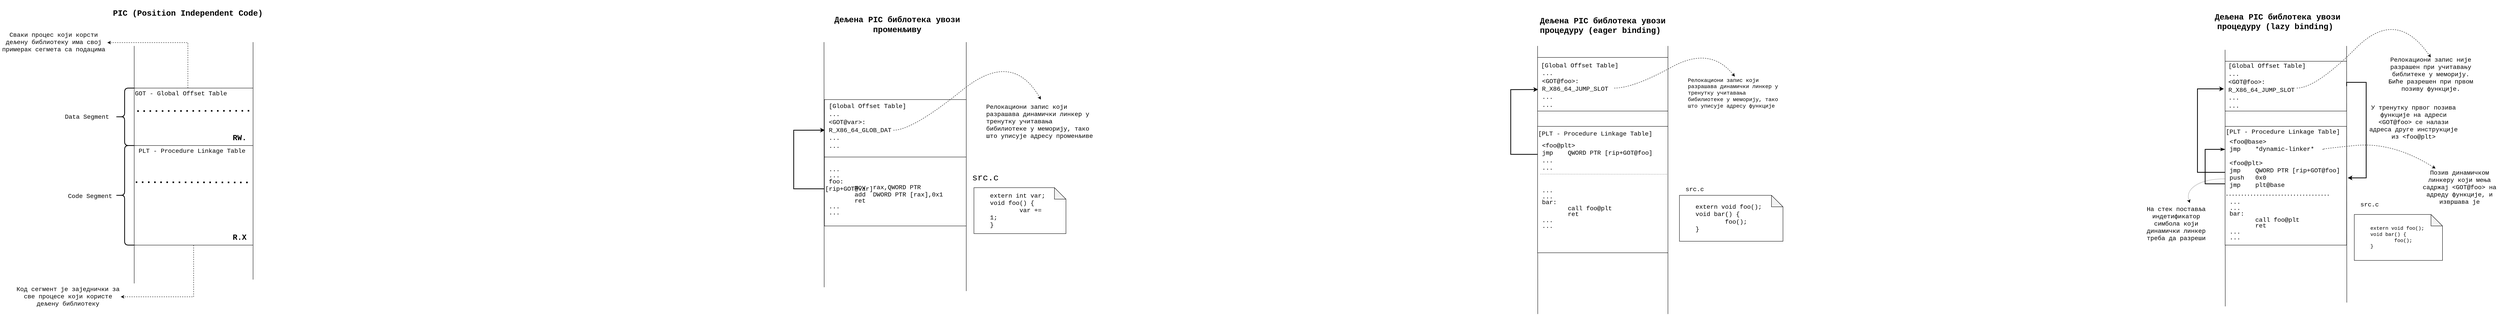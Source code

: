 <mxfile version="27.1.4">
  <diagram name="Page-1" id="swZ0b6AuEk4OKBvZsMdK">
    <mxGraphModel dx="4118" dy="1425" grid="1" gridSize="10" guides="0" tooltips="1" connect="1" arrows="1" fold="1" page="1" pageScale="1" pageWidth="1800" pageHeight="850" math="0" shadow="0">
      <root>
        <mxCell id="0" />
        <mxCell id="1" parent="0" />
        <mxCell id="dU7b-kmmMyZjFtaWNB0u-107" value="" style="endArrow=classic;html=1;rounded=0;exitX=0.16;exitY=0.383;exitDx=0;exitDy=0;exitPerimeter=0;entryX=0.004;entryY=0.579;entryDx=0;entryDy=0;entryPerimeter=0;strokeWidth=2;" edge="1" parent="1" source="dU7b-kmmMyZjFtaWNB0u-105" target="dU7b-kmmMyZjFtaWNB0u-106">
          <mxGeometry width="50" height="50" relative="1" as="geometry">
            <mxPoint x="2520" y="420" as="sourcePoint" />
            <mxPoint x="2520" y="263" as="targetPoint" />
            <Array as="points">
              <mxPoint x="2470" y="423" />
              <mxPoint x="2470" y="254" />
            </Array>
          </mxGeometry>
        </mxCell>
        <mxCell id="dU7b-kmmMyZjFtaWNB0u-1" value="" style="endArrow=none;html=1;rounded=0;" edge="1" parent="1">
          <mxGeometry width="50" height="50" relative="1" as="geometry">
            <mxPoint x="-1120" y="760" as="sourcePoint" />
            <mxPoint x="-1120" y="140" as="targetPoint" />
          </mxGeometry>
        </mxCell>
        <mxCell id="dU7b-kmmMyZjFtaWNB0u-27" style="edgeStyle=orthogonalEdgeStyle;rounded=0;orthogonalLoop=1;jettySize=auto;html=1;exitX=0.5;exitY=1;exitDx=0;exitDy=0;entryX=1;entryY=0.5;entryDx=0;entryDy=0;dashed=1;strokeWidth=1;" edge="1" parent="1" source="dU7b-kmmMyZjFtaWNB0u-4" target="dU7b-kmmMyZjFtaWNB0u-29">
          <mxGeometry relative="1" as="geometry">
            <mxPoint x="-980" y="750" as="targetPoint" />
          </mxGeometry>
        </mxCell>
        <mxCell id="dU7b-kmmMyZjFtaWNB0u-4" value="" style="rounded=0;whiteSpace=wrap;html=1;fillColor=light-dark(#FFFFFF,#3333FF);" vertex="1" parent="1">
          <mxGeometry x="-1120" y="400" width="310" height="260" as="geometry" />
        </mxCell>
        <mxCell id="dU7b-kmmMyZjFtaWNB0u-7" value="&lt;font face=&quot;Courier New&quot; style=&quot;font-size: 16px;&quot;&gt;Code Segment&lt;/font&gt;" style="text;html=1;align=center;verticalAlign=middle;whiteSpace=wrap;rounded=0;" vertex="1" parent="1">
          <mxGeometry x="-1300" y="510" width="130" height="45" as="geometry" />
        </mxCell>
        <mxCell id="dU7b-kmmMyZjFtaWNB0u-9" value="" style="rounded=0;whiteSpace=wrap;html=1;fillColor=light-dark(#FFFFFF,#006600);" vertex="1" parent="1">
          <mxGeometry x="-1120" y="250" width="310" height="150" as="geometry" />
        </mxCell>
        <mxCell id="dU7b-kmmMyZjFtaWNB0u-11" value="&lt;font face=&quot;Courier New&quot; style=&quot;font-size: 16px;&quot;&gt;Data Segment&lt;/font&gt;" style="text;html=1;align=center;verticalAlign=middle;whiteSpace=wrap;rounded=0;" vertex="1" parent="1">
          <mxGeometry x="-1328" y="306" width="170" height="40" as="geometry" />
        </mxCell>
        <mxCell id="dU7b-kmmMyZjFtaWNB0u-13" value="" style="endArrow=none;dashed=1;html=1;dashPattern=1 3;strokeWidth=4;rounded=0;exitX=0.013;exitY=0.368;exitDx=0;exitDy=0;exitPerimeter=0;entryX=0.985;entryY=0.371;entryDx=0;entryDy=0;entryPerimeter=0;" edge="1" parent="1" source="dU7b-kmmMyZjFtaWNB0u-4" target="dU7b-kmmMyZjFtaWNB0u-4">
          <mxGeometry width="50" height="50" relative="1" as="geometry">
            <mxPoint x="-1070" y="510" as="sourcePoint" />
            <mxPoint x="-1020" y="460" as="targetPoint" />
          </mxGeometry>
        </mxCell>
        <mxCell id="dU7b-kmmMyZjFtaWNB0u-14" value="&lt;div align=&quot;left&quot;&gt;&lt;font face=&quot;Courier New&quot; style=&quot;font-size: 16px;&quot;&gt;&amp;nbsp;PLT - Procedure Linkage Table&lt;/font&gt;&lt;/div&gt;" style="text;html=1;align=left;verticalAlign=middle;whiteSpace=wrap;rounded=0;" vertex="1" parent="1">
          <mxGeometry x="-1120" y="400" width="310" height="30" as="geometry" />
        </mxCell>
        <mxCell id="dU7b-kmmMyZjFtaWNB0u-30" style="edgeStyle=orthogonalEdgeStyle;rounded=0;orthogonalLoop=1;jettySize=auto;html=1;exitX=0.5;exitY=0;exitDx=0;exitDy=0;entryX=1;entryY=0.5;entryDx=0;entryDy=0;strokeWidth=1;dashed=1;" edge="1" parent="1" source="dU7b-kmmMyZjFtaWNB0u-15" target="dU7b-kmmMyZjFtaWNB0u-31">
          <mxGeometry relative="1" as="geometry">
            <mxPoint x="-980" y="120" as="targetPoint" />
          </mxGeometry>
        </mxCell>
        <mxCell id="dU7b-kmmMyZjFtaWNB0u-15" value="&lt;font style=&quot;font-size: 16px;&quot; face=&quot;Courier New&quot;&gt;GOT - Global Offset Table&lt;/font&gt;" style="text;html=1;align=left;verticalAlign=middle;whiteSpace=wrap;rounded=0;" vertex="1" parent="1">
          <mxGeometry x="-1120" y="250" width="280" height="30" as="geometry" />
        </mxCell>
        <mxCell id="dU7b-kmmMyZjFtaWNB0u-16" value="" style="endArrow=none;dashed=1;html=1;dashPattern=1 3;strokeWidth=4;rounded=0;exitX=0.013;exitY=0.368;exitDx=0;exitDy=0;exitPerimeter=0;entryX=1.002;entryY=0.395;entryDx=0;entryDy=0;entryPerimeter=0;" edge="1" parent="1" target="dU7b-kmmMyZjFtaWNB0u-9">
          <mxGeometry width="50" height="50" relative="1" as="geometry">
            <mxPoint x="-1112" y="310" as="sourcePoint" />
            <mxPoint x="-840" y="310" as="targetPoint" />
          </mxGeometry>
        </mxCell>
        <mxCell id="dU7b-kmmMyZjFtaWNB0u-18" value="" style="endArrow=none;html=1;rounded=0;" edge="1" parent="1">
          <mxGeometry width="50" height="50" relative="1" as="geometry">
            <mxPoint x="-810" y="750" as="sourcePoint" />
            <mxPoint x="-810" y="130" as="targetPoint" />
          </mxGeometry>
        </mxCell>
        <mxCell id="dU7b-kmmMyZjFtaWNB0u-21" value="" style="shape=curlyBracket;whiteSpace=wrap;html=1;rounded=1;labelPosition=left;verticalLabelPosition=middle;align=right;verticalAlign=middle;strokeWidth=2;" vertex="1" parent="1">
          <mxGeometry x="-1170" y="400" width="50" height="260" as="geometry" />
        </mxCell>
        <mxCell id="dU7b-kmmMyZjFtaWNB0u-23" value="" style="shape=curlyBracket;whiteSpace=wrap;html=1;rounded=1;labelPosition=left;verticalLabelPosition=middle;align=right;verticalAlign=middle;strokeWidth=2;" vertex="1" parent="1">
          <mxGeometry x="-1170" y="250" width="50" height="150" as="geometry" />
        </mxCell>
        <mxCell id="dU7b-kmmMyZjFtaWNB0u-29" value="&lt;font face=&quot;Courier New&quot; style=&quot;font-size: 16px;&quot;&gt;Код сегмент јe заједнички за све процесе који користе дељену библиотеку&lt;/font&gt;" style="text;html=1;align=center;verticalAlign=middle;whiteSpace=wrap;rounded=0;strokeWidth=2;" vertex="1" parent="1">
          <mxGeometry x="-1430" y="750" width="275" height="90" as="geometry" />
        </mxCell>
        <mxCell id="dU7b-kmmMyZjFtaWNB0u-31" value="&lt;font face=&quot;Courier New&quot; style=&quot;font-size: 16px;&quot;&gt;Сваки процес који корсти дељену библиотеку има свој примерак сегмета са подацима&lt;/font&gt;" style="text;html=1;align=center;verticalAlign=middle;whiteSpace=wrap;rounded=0;" vertex="1" parent="1">
          <mxGeometry x="-1470" y="80" width="280" height="102.5" as="geometry" />
        </mxCell>
        <mxCell id="dU7b-kmmMyZjFtaWNB0u-62" value="&lt;font style=&quot;font-size: 20px;&quot; face=&quot;Courier New&quot;&gt;&lt;b&gt;RW.&lt;/b&gt;&lt;/font&gt;" style="text;html=1;align=center;verticalAlign=middle;whiteSpace=wrap;rounded=0;" vertex="1" parent="1">
          <mxGeometry x="-880" y="360" width="70" height="40" as="geometry" />
        </mxCell>
        <mxCell id="dU7b-kmmMyZjFtaWNB0u-63" value="&lt;font style=&quot;font-size: 20px;&quot; face=&quot;Courier New&quot;&gt;&lt;b&gt;R.X&lt;/b&gt;&lt;/font&gt;" style="text;html=1;align=center;verticalAlign=middle;whiteSpace=wrap;rounded=0;" vertex="1" parent="1">
          <mxGeometry x="-880" y="620" width="70" height="40" as="geometry" />
        </mxCell>
        <mxCell id="dU7b-kmmMyZjFtaWNB0u-64" value="&lt;b&gt;&lt;font face=&quot;Courier New&quot; style=&quot;font-size: 21px;&quot;&gt;PIC (Position Independent Code)&lt;/font&gt;&lt;/b&gt;" style="text;html=1;align=center;verticalAlign=middle;whiteSpace=wrap;rounded=0;" vertex="1" parent="1">
          <mxGeometry x="-1180" y="20" width="400" height="70" as="geometry" />
        </mxCell>
        <mxCell id="dU7b-kmmMyZjFtaWNB0u-65" value="" style="endArrow=none;html=1;rounded=0;" edge="1" parent="1">
          <mxGeometry width="50" height="50" relative="1" as="geometry">
            <mxPoint x="679.49" y="770" as="sourcePoint" />
            <mxPoint x="679" y="130" as="targetPoint" />
          </mxGeometry>
        </mxCell>
        <mxCell id="dU7b-kmmMyZjFtaWNB0u-66" value="" style="rounded=0;whiteSpace=wrap;html=1;fillColor=light-dark(#FFFFFF,#3333FF);" vertex="1" parent="1">
          <mxGeometry x="680" y="430" width="370" height="180" as="geometry" />
        </mxCell>
        <mxCell id="dU7b-kmmMyZjFtaWNB0u-67" value="" style="rounded=0;whiteSpace=wrap;html=1;fillColor=light-dark(#FFFFFF,#006600);" vertex="1" parent="1">
          <mxGeometry x="680" y="280" width="370" height="150" as="geometry" />
        </mxCell>
        <mxCell id="dU7b-kmmMyZjFtaWNB0u-70" value="" style="endArrow=none;html=1;rounded=0;" edge="1" parent="1">
          <mxGeometry width="50" height="50" relative="1" as="geometry">
            <mxPoint x="1050" y="780" as="sourcePoint" />
            <mxPoint x="1050" y="130" as="targetPoint" />
          </mxGeometry>
        </mxCell>
        <mxCell id="dU7b-kmmMyZjFtaWNB0u-71" value="&lt;div style=&quot;line-height: 30%;&quot;&gt;&lt;p align=&quot;left&quot;&gt;&lt;font face=&quot;Courier New&quot; style=&quot;font-size: 16px;&quot;&gt;&lt;font&gt;&amp;nbsp;...&lt;/font&gt;&lt;/font&gt;&lt;/p&gt;&lt;p align=&quot;left&quot;&gt;&lt;font face=&quot;Courier New&quot; style=&quot;font-size: 16px;&quot;&gt;&amp;nbsp;...&lt;/font&gt;&lt;/p&gt;&lt;p align=&quot;left&quot;&gt;&lt;font face=&quot;Courier New&quot; style=&quot;font-size: 16px;&quot;&gt;&amp;nbsp;foo:&lt;/font&gt;&lt;/p&gt;&lt;p align=&quot;left&quot;&gt;&lt;font face=&quot;Courier New&quot; style=&quot;font-size: 16px;&quot;&gt;&lt;span style=&quot;white-space: pre;&quot;&gt;&#x9;&lt;/span&gt;mov&amp;nbsp; rax,QWORD PTR [rip+GOT@var]&lt;/font&gt;&lt;/p&gt;&lt;p&gt;&lt;font face=&quot;Courier New&quot; style=&quot;font-size: 16px;&quot;&gt;&lt;span style=&quot;white-space: pre;&quot;&gt;&#x9;add  DWORD PTR [rax],0x1&lt;/span&gt;&lt;/font&gt;&lt;/p&gt;&lt;p align=&quot;left&quot;&gt;&lt;font face=&quot;Courier New&quot; style=&quot;font-size: 16px;&quot;&gt;&lt;span style=&quot;white-space: pre;&quot;&gt;&lt;span style=&quot;white-space: pre;&quot;&gt;&#x9;&lt;/span&gt;ret&lt;/span&gt;&lt;/font&gt;&lt;/p&gt;&lt;p align=&quot;left&quot;&gt;&lt;font face=&quot;Courier New&quot; style=&quot;font-size: 16px;&quot;&gt;&amp;nbsp;...&lt;/font&gt;&lt;/p&gt;&lt;p align=&quot;left&quot;&gt;&lt;font face=&quot;Courier New&quot; style=&quot;font-size: 16px;&quot;&gt;&amp;nbsp;...&lt;/font&gt;&lt;/p&gt;&lt;/div&gt;" style="text;html=1;align=left;verticalAlign=middle;whiteSpace=wrap;rounded=0;" vertex="1" parent="1">
          <mxGeometry x="680" y="430" width="370" height="180" as="geometry" />
        </mxCell>
        <mxCell id="dU7b-kmmMyZjFtaWNB0u-77" value="" style="endArrow=classic;html=1;rounded=0;entryX=0.004;entryY=0.599;entryDx=0;entryDy=0;strokeWidth=2;entryPerimeter=0;" edge="1" parent="1" target="dU7b-kmmMyZjFtaWNB0u-84">
          <mxGeometry width="50" height="50" relative="1" as="geometry">
            <mxPoint x="680" y="513" as="sourcePoint" />
            <mxPoint x="680" y="220" as="targetPoint" />
            <Array as="points">
              <mxPoint x="600" y="513" />
              <mxPoint x="600" y="360" />
              <mxPoint x="620" y="360" />
            </Array>
          </mxGeometry>
        </mxCell>
        <mxCell id="dU7b-kmmMyZjFtaWNB0u-79" value="&lt;font face=&quot;Courier New&quot; style=&quot;font-size: 21px;&quot;&gt;&lt;b&gt;Дељена PIC библотека увози променљиву&lt;/b&gt;&lt;/font&gt;" style="text;html=1;align=center;verticalAlign=middle;whiteSpace=wrap;rounded=0;" vertex="1" parent="1">
          <mxGeometry x="670" y="50" width="400" height="70" as="geometry" />
        </mxCell>
        <mxCell id="dU7b-kmmMyZjFtaWNB0u-80" value="&lt;blockquote&gt;&lt;font style=&quot;font-size: 16px;&quot; face=&quot;Courier New&quot;&gt;extern int var;&lt;/font&gt;&lt;font style=&quot;font-size: 16px;&quot; face=&quot;Courier New&quot;&gt;&lt;br&gt;&lt;font&gt;void foo() {&lt;/font&gt;&lt;br&gt;&lt;font&gt;&lt;span style=&quot;white-space: pre;&quot;&gt;&#x9;&lt;/span&gt;var += 1;&lt;/font&gt;&lt;br&gt;&lt;font&gt;}&lt;/font&gt;&lt;/font&gt;&lt;/blockquote&gt;" style="shape=note;whiteSpace=wrap;html=1;backgroundOutline=1;darkOpacity=0.05;align=left;" vertex="1" parent="1">
          <mxGeometry x="1070" y="510" width="240" height="120" as="geometry" />
        </mxCell>
        <mxCell id="dU7b-kmmMyZjFtaWNB0u-81" value="&lt;font face=&quot;Courier New&quot; style=&quot;font-size: 23px;&quot;&gt;src.c&lt;/font&gt;" style="text;html=1;align=center;verticalAlign=middle;whiteSpace=wrap;rounded=0;" vertex="1" parent="1">
          <mxGeometry x="1070" y="470" width="60" height="30" as="geometry" />
        </mxCell>
        <mxCell id="dU7b-kmmMyZjFtaWNB0u-84" value="&lt;div style=&quot;line-height: 90%;&quot;&gt;&lt;div&gt;&lt;div style=&quot;line-height: 130%;&quot;&gt;&lt;div&gt;&lt;font face=&quot;Courier New&quot; style=&quot;line-height: 130%; font-size: 16px;&quot;&gt;&lt;span style=&quot;white-space: pre;&quot;&gt; [Global Offset Table]&lt;/span&gt;&lt;/font&gt;&lt;/div&gt;&lt;div&gt;&lt;font face=&quot;Courier New&quot; style=&quot;line-height: 130%; font-size: 16px;&quot;&gt;&amp;nbsp;...&lt;/font&gt;&lt;/div&gt;&lt;div&gt;&lt;font face=&quot;Courier New&quot; style=&quot;line-height: 130%; font-size: 16px;&quot;&gt;&amp;nbsp;&amp;lt;GOT@var&amp;gt;:&lt;/font&gt;&lt;/div&gt;&lt;div&gt;&lt;font face=&quot;Courier New&quot; style=&quot;line-height: 130%; font-size: 16px;&quot;&gt;&amp;nbsp;R_X86_64_GLOB_DAT&lt;/font&gt;&lt;/div&gt;&lt;div&gt;&lt;font face=&quot;Courier New&quot; style=&quot;line-height: 130%; font-size: 16px;&quot;&gt;&amp;nbsp;...&lt;/font&gt;&lt;/div&gt;&lt;div&gt;&lt;font face=&quot;Courier New&quot; style=&quot;line-height: 130%; font-size: 16px;&quot;&gt;&amp;nbsp;...&lt;/font&gt;&lt;/div&gt;&lt;/div&gt;&lt;/div&gt;&lt;/div&gt;" style="text;html=1;align=left;verticalAlign=middle;whiteSpace=wrap;rounded=0;" vertex="1" parent="1">
          <mxGeometry x="680" y="300" width="280" height="100" as="geometry" />
        </mxCell>
        <mxCell id="dU7b-kmmMyZjFtaWNB0u-86" value="&lt;div align=&quot;left&quot;&gt;&lt;font style=&quot;font-size: 16px;&quot; face=&quot;Courier New&quot;&gt;Релокациони запис који разрашава динамички линкер у тренутку учитавања бибилиотеке у меморију, тако што уписује адресу променљиве&lt;/font&gt;&lt;/div&gt;" style="text;html=1;align=left;verticalAlign=middle;whiteSpace=wrap;rounded=0;" vertex="1" parent="1">
          <mxGeometry x="1100" y="280" width="289" height="115" as="geometry" />
        </mxCell>
        <mxCell id="dU7b-kmmMyZjFtaWNB0u-87" value="&lt;div&gt;&lt;font face=&quot;Courier New&quot; style=&quot;font-size: 21px;&quot;&gt;&lt;b&gt;Дељена PIC библотека увози процедуру (eager binding)&amp;nbsp;&lt;/b&gt;&lt;/font&gt;&lt;/div&gt;&lt;div&gt;&lt;br&gt;&lt;/div&gt;" style="text;html=1;align=center;verticalAlign=middle;whiteSpace=wrap;rounded=0;" vertex="1" parent="1">
          <mxGeometry x="2510" y="60" width="400" height="70" as="geometry" />
        </mxCell>
        <mxCell id="dU7b-kmmMyZjFtaWNB0u-88" value="&lt;div&gt;&lt;font face=&quot;Courier New&quot; style=&quot;font-size: 21px;&quot;&gt;&lt;b&gt;Дељена PIC библотека увози процедуру (lazy binding)&amp;nbsp;&lt;/b&gt;&lt;/font&gt;&lt;/div&gt;&lt;div&gt;&lt;font face=&quot;Courier New&quot;&gt;&lt;br&gt;&lt;/font&gt;&lt;/div&gt;" style="text;html=1;align=center;verticalAlign=middle;whiteSpace=wrap;rounded=0;" vertex="1" parent="1">
          <mxGeometry x="4270" y="50" width="400" height="70" as="geometry" />
        </mxCell>
        <mxCell id="dU7b-kmmMyZjFtaWNB0u-90" value="" style="endArrow=none;html=1;rounded=0;" edge="1" parent="1">
          <mxGeometry width="50" height="50" relative="1" as="geometry">
            <mxPoint x="2540.49" y="840" as="sourcePoint" />
            <mxPoint x="2540" y="140" as="targetPoint" />
          </mxGeometry>
        </mxCell>
        <mxCell id="dU7b-kmmMyZjFtaWNB0u-91" value="" style="rounded=0;whiteSpace=wrap;html=1;fillColor=light-dark(#FFFFFF,#3333FF);" vertex="1" parent="1">
          <mxGeometry x="2540" y="350" width="340" height="330" as="geometry" />
        </mxCell>
        <mxCell id="dU7b-kmmMyZjFtaWNB0u-92" value="" style="rounded=0;whiteSpace=wrap;html=1;fillColor=light-dark(#FFFFFF,#006600);" vertex="1" parent="1">
          <mxGeometry x="2540" y="170" width="340" height="140" as="geometry" />
        </mxCell>
        <mxCell id="dU7b-kmmMyZjFtaWNB0u-93" value="" style="endArrow=none;html=1;rounded=0;" edge="1" parent="1">
          <mxGeometry width="50" height="50" relative="1" as="geometry">
            <mxPoint x="2880" y="840" as="sourcePoint" />
            <mxPoint x="2880" y="140" as="targetPoint" />
          </mxGeometry>
        </mxCell>
        <mxCell id="dU7b-kmmMyZjFtaWNB0u-94" value="&lt;div style=&quot;line-height: 30%;&quot;&gt;&lt;p align=&quot;left&quot;&gt;&lt;font style=&quot;font-size: 16px;&quot; face=&quot;Courier New&quot;&gt;&lt;font&gt;&amp;nbsp;...&lt;/font&gt;&lt;/font&gt;&lt;/p&gt;&lt;p align=&quot;left&quot;&gt;&lt;font style=&quot;font-size: 16px;&quot; face=&quot;Courier New&quot;&gt;&amp;nbsp;...&lt;/font&gt;&lt;/p&gt;&lt;p align=&quot;left&quot;&gt;&lt;font style=&quot;font-size: 16px;&quot; face=&quot;Courier New&quot;&gt;&amp;nbsp;bar:&lt;/font&gt;&lt;/p&gt;&lt;p align=&quot;left&quot;&gt;&lt;font style=&quot;font-size: 16px;&quot; face=&quot;Courier New&quot;&gt;&lt;span style=&quot;white-space: pre;&quot;&gt;&#x9;call foo@plt&lt;/span&gt;&lt;/font&gt;&lt;/p&gt;&lt;p align=&quot;left&quot;&gt;&lt;font style=&quot;font-size: 16px;&quot; face=&quot;Courier New&quot;&gt;&lt;span style=&quot;white-space: pre;&quot;&gt;&#x9;&lt;/span&gt;ret&lt;/font&gt;&lt;/p&gt;&lt;p align=&quot;left&quot;&gt;&lt;font style=&quot;font-size: 16px;&quot; face=&quot;Courier New&quot;&gt;&amp;nbsp;...&lt;/font&gt;&lt;/p&gt;&lt;p align=&quot;left&quot;&gt;&lt;font style=&quot;font-size: 16px;&quot; face=&quot;Courier New&quot;&gt;&amp;nbsp;...&lt;/font&gt;&lt;/p&gt;&lt;/div&gt;" style="text;html=1;align=left;verticalAlign=middle;whiteSpace=wrap;rounded=0;" vertex="1" parent="1">
          <mxGeometry x="2540" y="470" width="284" height="190" as="geometry" />
        </mxCell>
        <mxCell id="dU7b-kmmMyZjFtaWNB0u-97" value="&lt;blockquote&gt;&lt;div&gt;&lt;font style=&quot;font-size: 16px;&quot; face=&quot;Courier New&quot;&gt;extern void foo();&lt;/font&gt;&lt;/div&gt;&lt;div&gt;&lt;font style=&quot;font-size: 16px;&quot; face=&quot;Courier New&quot;&gt;void bar() {&lt;/font&gt;&lt;/div&gt;&lt;div&gt;&lt;font style=&quot;font-size: 16px;&quot; face=&quot;Courier New&quot;&gt;&lt;span style=&quot;white-space: pre;&quot;&gt;&#x9;&lt;/span&gt;foo();&lt;/font&gt;&lt;/div&gt;&lt;div&gt;&lt;font style=&quot;font-size: 16px;&quot; face=&quot;Courier New&quot;&gt;}&lt;/font&gt;&lt;/div&gt;&lt;/blockquote&gt;" style="shape=note;whiteSpace=wrap;html=1;backgroundOutline=1;darkOpacity=0.05;align=left;" vertex="1" parent="1">
          <mxGeometry x="2910" y="530" width="270" height="120" as="geometry" />
        </mxCell>
        <mxCell id="dU7b-kmmMyZjFtaWNB0u-98" value="&lt;font style=&quot;font-size: 16px;&quot; face=&quot;Courier New&quot;&gt;src.c&lt;/font&gt;" style="text;html=1;align=center;verticalAlign=middle;whiteSpace=wrap;rounded=0;" vertex="1" parent="1">
          <mxGeometry x="2910" y="500" width="80" height="30" as="geometry" />
        </mxCell>
        <mxCell id="dU7b-kmmMyZjFtaWNB0u-103" value="" style="endArrow=none;dashed=1;html=1;dashPattern=1 3;strokeWidth=1;rounded=0;exitX=0.013;exitY=0.368;exitDx=0;exitDy=0;exitPerimeter=0;" edge="1" parent="1">
          <mxGeometry width="50" height="50" relative="1" as="geometry">
            <mxPoint x="2548" y="474.6" as="sourcePoint" />
            <mxPoint x="2880" y="475" as="targetPoint" />
          </mxGeometry>
        </mxCell>
        <mxCell id="dU7b-kmmMyZjFtaWNB0u-104" value="&lt;div align=&quot;left&quot;&gt;&lt;font style=&quot;font-size: 16px;&quot; face=&quot;Courier New&quot;&gt;&amp;nbsp;[PLT - Procedure Linkage Table]&lt;/font&gt;&lt;/div&gt;" style="text;html=1;align=left;verticalAlign=middle;whiteSpace=wrap;rounded=0;" vertex="1" parent="1">
          <mxGeometry x="2530" y="360" width="326" height="20" as="geometry" />
        </mxCell>
        <mxCell id="dU7b-kmmMyZjFtaWNB0u-105" value="&lt;div align=&quot;left&quot;&gt;&lt;font style=&quot;font-size: 16px;&quot; face=&quot;Courier New&quot;&gt;&amp;nbsp;&amp;lt;foo@plt&amp;gt;&lt;/font&gt;&lt;/div&gt;&lt;div align=&quot;left&quot;&gt;&lt;font style=&quot;font-size: 16px;&quot; face=&quot;Courier New&quot;&gt;&amp;nbsp;jmp&amp;nbsp; &amp;nbsp; QWORD PTR [rip+GOT@foo]&lt;/font&gt;&lt;/div&gt;&lt;div align=&quot;left&quot;&gt;&lt;font style=&quot;font-size: 16px;&quot; face=&quot;Courier New&quot;&gt;&amp;nbsp;...&lt;/font&gt;&lt;/div&gt;&lt;div align=&quot;left&quot;&gt;&lt;font style=&quot;font-size: 16px;&quot; face=&quot;Courier New&quot;&gt;&amp;nbsp;...&lt;/font&gt;&lt;/div&gt;" style="text;html=1;align=left;verticalAlign=middle;whiteSpace=wrap;rounded=0;" vertex="1" parent="1">
          <mxGeometry x="2540" y="400" width="310" height="60" as="geometry" />
        </mxCell>
        <mxCell id="dU7b-kmmMyZjFtaWNB0u-106" value="&lt;div style=&quot;line-height: 90%;&quot;&gt;&lt;div&gt;&lt;div style=&quot;line-height: 130%;&quot;&gt;&lt;div&gt;&lt;font face=&quot;Courier New&quot; style=&quot;line-height: 130%;&quot;&gt;&lt;span style=&quot;white-space: pre;&quot;&gt; &lt;font style=&quot;font-size: 16px;&quot;&gt;[Global Offset Table]&lt;/font&gt;&lt;/span&gt;&lt;/font&gt;&lt;/div&gt;&lt;div&gt;&lt;font face=&quot;Courier New&quot; style=&quot;line-height: 130%; font-size: 16px;&quot;&gt;&amp;nbsp;...&lt;/font&gt;&lt;/div&gt;&lt;div&gt;&lt;font face=&quot;Courier New&quot; style=&quot;line-height: 130%; font-size: 16px;&quot;&gt;&amp;nbsp;&amp;lt;GOT@foo&amp;gt;:&lt;/font&gt;&lt;/div&gt;&lt;div&gt;&lt;font face=&quot;Courier New&quot; style=&quot;line-height: 130%; font-size: 16px;&quot;&gt;&amp;nbsp;R_X86_64_JUMP_SLOT&lt;/font&gt;&lt;/div&gt;&lt;div&gt;&lt;font face=&quot;Courier New&quot; style=&quot;line-height: 130%; font-size: 16px;&quot;&gt;&amp;nbsp;...&lt;/font&gt;&lt;/div&gt;&lt;div&gt;&lt;font face=&quot;Courier New&quot; style=&quot;line-height: 130%; font-size: 16px;&quot;&gt;&amp;nbsp;...&lt;/font&gt;&lt;/div&gt;&lt;/div&gt;&lt;/div&gt;&lt;/div&gt;" style="text;html=1;align=left;verticalAlign=middle;whiteSpace=wrap;rounded=0;" vertex="1" parent="1">
          <mxGeometry x="2540" y="190" width="340" height="110" as="geometry" />
        </mxCell>
        <mxCell id="dU7b-kmmMyZjFtaWNB0u-110" value="&lt;div align=&quot;left&quot;&gt;&lt;font style=&quot;font-size: 14px;&quot; face=&quot;Courier New&quot;&gt;Релокациони запис који разрашава динамички линкер у тренутку учитавања бибилиотеке у меморију, тако што уписује адресу функције&lt;/font&gt;&lt;/div&gt;" style="text;html=1;align=left;verticalAlign=middle;whiteSpace=wrap;rounded=0;" vertex="1" parent="1">
          <mxGeometry x="2930" y="220" width="249" height="85" as="geometry" />
        </mxCell>
        <mxCell id="dU7b-kmmMyZjFtaWNB0u-112" value="" style="endArrow=none;html=1;rounded=0;" edge="1" parent="1">
          <mxGeometry width="50" height="50" relative="1" as="geometry">
            <mxPoint x="4333.49" y="820" as="sourcePoint" />
            <mxPoint x="4333" y="150" as="targetPoint" />
          </mxGeometry>
        </mxCell>
        <mxCell id="dU7b-kmmMyZjFtaWNB0u-113" value="" style="rounded=0;whiteSpace=wrap;html=1;fillColor=light-dark(#FFFFFF,#3333FF);" vertex="1" parent="1">
          <mxGeometry x="4333" y="350" width="317" height="310" as="geometry" />
        </mxCell>
        <mxCell id="dU7b-kmmMyZjFtaWNB0u-114" value="" style="rounded=0;whiteSpace=wrap;html=1;fillColor=light-dark(#FFFFFF,#006600);" vertex="1" parent="1">
          <mxGeometry x="4333" y="180" width="317" height="130" as="geometry" />
        </mxCell>
        <mxCell id="dU7b-kmmMyZjFtaWNB0u-116" value="&lt;div style=&quot;line-height: 30%;&quot;&gt;&lt;p align=&quot;left&quot;&gt;&lt;font style=&quot;font-size: 16px;&quot; face=&quot;Courier New&quot;&gt;&lt;font&gt;&amp;nbsp;&lt;/font&gt;&lt;/font&gt;&lt;font style=&quot;font-size: 16px;&quot; face=&quot;Courier New&quot;&gt;&lt;font&gt;...&lt;/font&gt;&lt;/font&gt;&lt;/p&gt;&lt;p align=&quot;left&quot;&gt;&lt;font style=&quot;font-size: 16px;&quot; face=&quot;Courier New&quot;&gt;&amp;nbsp;...&lt;/font&gt;&lt;/p&gt;&lt;p align=&quot;left&quot;&gt;&lt;font style=&quot;font-size: 16px;&quot; face=&quot;Courier New&quot;&gt;&amp;nbsp;bar:&lt;/font&gt;&lt;/p&gt;&lt;p align=&quot;left&quot;&gt;&lt;font style=&quot;font-size: 16px;&quot; face=&quot;Courier New&quot;&gt;&lt;span style=&quot;white-space: pre;&quot;&gt;&#x9;call foo@plt&lt;/span&gt;&lt;/font&gt;&lt;/p&gt;&lt;p align=&quot;left&quot;&gt;&lt;font style=&quot;font-size: 16px;&quot; face=&quot;Courier New&quot;&gt;&lt;span style=&quot;white-space: pre;&quot;&gt;&#x9;&lt;/span&gt;ret&lt;/font&gt;&lt;/p&gt;&lt;p align=&quot;left&quot;&gt;&lt;font style=&quot;font-size: 16px;&quot; face=&quot;Courier New&quot;&gt;&amp;nbsp;...&lt;/font&gt;&lt;/p&gt;&lt;p align=&quot;left&quot;&gt;&lt;font style=&quot;font-size: 16px;&quot; face=&quot;Courier New&quot;&gt;&amp;nbsp;...&lt;/font&gt;&lt;/p&gt;&lt;/div&gt;" style="text;html=1;align=left;verticalAlign=middle;whiteSpace=wrap;rounded=0;" vertex="1" parent="1">
          <mxGeometry x="4333" y="500" width="284" height="190" as="geometry" />
        </mxCell>
        <mxCell id="dU7b-kmmMyZjFtaWNB0u-117" value="&lt;blockquote&gt;&lt;div&gt;&lt;font style=&quot;font-size: 13px;&quot; face=&quot;Courier New&quot;&gt;extern void foo();&lt;/font&gt;&lt;/div&gt;&lt;div&gt;&lt;font style=&quot;font-size: 13px;&quot; face=&quot;Courier New&quot;&gt;void bar() {&lt;/font&gt;&lt;/div&gt;&lt;div&gt;&lt;font style=&quot;font-size: 13px;&quot; face=&quot;Courier New&quot;&gt;&lt;span style=&quot;white-space: pre;&quot;&gt;&#x9;&lt;/span&gt;foo();&lt;/font&gt;&lt;/div&gt;&lt;div&gt;&lt;font style=&quot;font-size: 13px;&quot; face=&quot;Courier New&quot;&gt;}&lt;/font&gt;&lt;/div&gt;&lt;/blockquote&gt;" style="shape=note;whiteSpace=wrap;html=1;backgroundOutline=1;darkOpacity=0.05;align=left;" vertex="1" parent="1">
          <mxGeometry x="4670" y="580" width="230" height="120" as="geometry" />
        </mxCell>
        <mxCell id="dU7b-kmmMyZjFtaWNB0u-118" value="&lt;font style=&quot;font-size: 16px;&quot; face=&quot;Courier New&quot;&gt;src.c&lt;/font&gt;" style="text;html=1;align=center;verticalAlign=middle;whiteSpace=wrap;rounded=0;" vertex="1" parent="1">
          <mxGeometry x="4670" y="540" width="80" height="30" as="geometry" />
        </mxCell>
        <mxCell id="dU7b-kmmMyZjFtaWNB0u-119" value="" style="endArrow=none;dashed=1;html=1;dashPattern=1 3;strokeWidth=2;rounded=0;exitX=0.013;exitY=0.368;exitDx=0;exitDy=0;exitPerimeter=0;entryX=0.985;entryY=0.371;entryDx=0;entryDy=0;entryPerimeter=0;" edge="1" parent="1">
          <mxGeometry width="50" height="50" relative="1" as="geometry">
            <mxPoint x="4337" y="529.67" as="sourcePoint" />
            <mxPoint x="4609" y="529.67" as="targetPoint" />
          </mxGeometry>
        </mxCell>
        <mxCell id="dU7b-kmmMyZjFtaWNB0u-120" value="&lt;div align=&quot;left&quot;&gt;&lt;font style=&quot;font-size: 16px;&quot; face=&quot;Courier New&quot;&gt;[PLT - Procedure Linkage Table]&lt;/font&gt;&lt;/div&gt;" style="text;html=1;align=left;verticalAlign=middle;whiteSpace=wrap;rounded=0;" vertex="1" parent="1">
          <mxGeometry x="4333" y="355" width="323" height="20" as="geometry" />
        </mxCell>
        <mxCell id="dU7b-kmmMyZjFtaWNB0u-132" style="edgeStyle=orthogonalEdgeStyle;rounded=0;orthogonalLoop=1;jettySize=auto;html=1;exitX=1.009;exitY=0.434;exitDx=0;exitDy=0;entryX=1;entryY=0.5;entryDx=0;entryDy=0;endArrow=none;startFill=1;startArrow=classic;exitPerimeter=0;strokeWidth=2;" edge="1" parent="1" source="dU7b-kmmMyZjFtaWNB0u-113" target="dU7b-kmmMyZjFtaWNB0u-114">
          <mxGeometry relative="1" as="geometry">
            <Array as="points">
              <mxPoint x="4701" y="485" />
              <mxPoint x="4701" y="235" />
            </Array>
          </mxGeometry>
        </mxCell>
        <mxCell id="dU7b-kmmMyZjFtaWNB0u-121" value="&lt;div align=&quot;left&quot;&gt;&lt;font style=&quot;font-size: 16px;&quot; face=&quot;Courier New&quot;&gt;&amp;nbsp;&amp;lt;foo@plt&amp;gt;&lt;/font&gt;&lt;/div&gt;&lt;div align=&quot;left&quot;&gt;&lt;font style=&quot;font-size: 16px;&quot; face=&quot;Courier New&quot;&gt;&amp;nbsp;jmp&amp;nbsp; &amp;nbsp; QWORD PTR [rip+GOT@foo]&lt;/font&gt;&lt;/div&gt;&lt;div align=&quot;left&quot;&gt;&lt;font style=&quot;font-size: 16px;&quot; face=&quot;Courier New&quot;&gt;&amp;nbsp;push&amp;nbsp; &amp;nbsp;0x0&lt;/font&gt;&lt;/div&gt;&lt;div align=&quot;left&quot;&gt;&lt;font style=&quot;font-size: 16px;&quot; face=&quot;Courier New&quot;&gt;&amp;nbsp;jmp&amp;nbsp; &amp;nbsp; plt@base&lt;/font&gt;&lt;/div&gt;&lt;div align=&quot;left&quot;&gt;&lt;font style=&quot;font-size: 16px;&quot; face=&quot;Courier New&quot;&gt;&amp;nbsp;&lt;/font&gt;&lt;/div&gt;" style="text;html=1;align=left;verticalAlign=middle;whiteSpace=wrap;rounded=0;" vertex="1" parent="1">
          <mxGeometry x="4333" y="455" width="347" height="60" as="geometry" />
        </mxCell>
        <mxCell id="dU7b-kmmMyZjFtaWNB0u-122" value="&lt;div style=&quot;line-height: 90%;&quot;&gt;&lt;div&gt;&lt;div style=&quot;line-height: 130%;&quot;&gt;&lt;div&gt;&lt;font face=&quot;Courier New&quot; style=&quot;line-height: 130%; font-size: 16px;&quot;&gt;&lt;span style=&quot;white-space: pre;&quot;&gt; [Global Offset Table]&lt;/span&gt;&lt;/font&gt;&lt;/div&gt;&lt;div&gt;&lt;font face=&quot;Courier New&quot; style=&quot;line-height: 130%; font-size: 16px;&quot;&gt;&amp;nbsp;...&lt;/font&gt;&lt;/div&gt;&lt;div&gt;&lt;font face=&quot;Courier New&quot; style=&quot;line-height: 130%; font-size: 16px;&quot;&gt;&amp;nbsp;&amp;lt;GOT@foo&amp;gt;:&lt;/font&gt;&lt;/div&gt;&lt;div&gt;&lt;font face=&quot;Courier New&quot; style=&quot;line-height: 130%; font-size: 16px;&quot;&gt;&amp;nbsp;R_X86_64_JUMP_SLOT&lt;/font&gt;&lt;/div&gt;&lt;div&gt;&lt;font face=&quot;Courier New&quot; style=&quot;line-height: 130%; font-size: 16px;&quot;&gt;&amp;nbsp;...&lt;/font&gt;&lt;/div&gt;&lt;div&gt;&lt;font face=&quot;Courier New&quot; style=&quot;line-height: 130%; font-size: 16px;&quot;&gt;&amp;nbsp;...&lt;/font&gt;&lt;/div&gt;&lt;/div&gt;&lt;/div&gt;&lt;/div&gt;" style="text;html=1;align=left;verticalAlign=middle;whiteSpace=wrap;rounded=0;" vertex="1" parent="1">
          <mxGeometry x="4330" y="190" width="280" height="110" as="geometry" />
        </mxCell>
        <mxCell id="dU7b-kmmMyZjFtaWNB0u-126" value="&lt;div align=&quot;left&quot;&gt;&lt;font face=&quot;Courier New&quot; style=&quot;font-size: 16px;&quot;&gt;&amp;nbsp;&amp;lt;foo@base&amp;gt;&lt;/font&gt;&lt;/div&gt;&lt;div align=&quot;left&quot;&gt;&lt;font style=&quot;font-size: 16px;&quot; face=&quot;Courier New&quot;&gt;&amp;nbsp;jmp&amp;nbsp; &amp;nbsp; *dynamic-linker*&lt;/font&gt;&lt;/div&gt;&lt;div align=&quot;left&quot;&gt;&lt;font style=&quot;font-size: 16px;&quot; face=&quot;Courier New&quot;&gt;&amp;nbsp;&lt;/font&gt;&lt;/div&gt;" style="text;html=1;align=left;verticalAlign=middle;whiteSpace=wrap;rounded=0;" vertex="1" parent="1">
          <mxGeometry x="4333" y="380" width="250" height="60" as="geometry" />
        </mxCell>
        <mxCell id="dU7b-kmmMyZjFtaWNB0u-129" style="edgeStyle=orthogonalEdgeStyle;rounded=0;orthogonalLoop=1;jettySize=auto;html=1;exitX=0;exitY=0.25;exitDx=0;exitDy=0;entryX=0;entryY=0.561;entryDx=0;entryDy=0;entryPerimeter=0;strokeWidth=2;" edge="1" parent="1" source="dU7b-kmmMyZjFtaWNB0u-121" target="dU7b-kmmMyZjFtaWNB0u-122">
          <mxGeometry relative="1" as="geometry">
            <Array as="points">
              <mxPoint x="4261" y="470" />
              <mxPoint x="4261" y="252" />
              <mxPoint x="4330" y="252" />
            </Array>
          </mxGeometry>
        </mxCell>
        <mxCell id="dU7b-kmmMyZjFtaWNB0u-133" value="" style="curved=1;endArrow=classic;html=1;rounded=0;entryX=0.5;entryY=0;entryDx=0;entryDy=0;dashed=1;" edge="1" parent="1" target="dU7b-kmmMyZjFtaWNB0u-134">
          <mxGeometry width="50" height="50" relative="1" as="geometry">
            <mxPoint x="4520" y="250" as="sourcePoint" />
            <mxPoint x="4810" y="170" as="targetPoint" />
            <Array as="points">
              <mxPoint x="4570" y="250" />
              <mxPoint x="4780" y="40" />
            </Array>
          </mxGeometry>
        </mxCell>
        <mxCell id="dU7b-kmmMyZjFtaWNB0u-134" value="&lt;div&gt;&lt;font style=&quot;font-size: 16px;&quot; face=&quot;Courier New&quot;&gt;Релокациони запис није разрашен при учитавању библитеке у меморију.&lt;/font&gt;&lt;/div&gt;&lt;div&gt;&lt;font style=&quot;font-size: 16px;&quot; face=&quot;Courier New&quot;&gt;Биће разрешен при првом позиву функције.&lt;/font&gt;&lt;/div&gt;" style="text;html=1;align=center;verticalAlign=middle;whiteSpace=wrap;rounded=0;" vertex="1" parent="1">
          <mxGeometry x="4730" y="170" width="279" height="90" as="geometry" />
        </mxCell>
        <mxCell id="dU7b-kmmMyZjFtaWNB0u-135" value="&lt;font style=&quot;font-size: 16px;&quot; face=&quot;Courier New&quot;&gt;У тренутку првог позива функције на адреси &amp;lt;GOT@foo&amp;gt; се налази адреса друге инструкције из &amp;lt;foo@plt&amp;gt;&lt;/font&gt;" style="text;html=1;align=center;verticalAlign=middle;whiteSpace=wrap;rounded=0;" vertex="1" parent="1">
          <mxGeometry x="4700" y="300" width="249" height="80" as="geometry" />
        </mxCell>
        <mxCell id="dU7b-kmmMyZjFtaWNB0u-136" value="" style="endArrow=none;html=1;rounded=0;" edge="1" parent="1">
          <mxGeometry width="50" height="50" relative="1" as="geometry">
            <mxPoint x="4650.49" y="810" as="sourcePoint" />
            <mxPoint x="4650" y="140" as="targetPoint" />
          </mxGeometry>
        </mxCell>
        <mxCell id="dU7b-kmmMyZjFtaWNB0u-139" value="" style="curved=1;endArrow=none;html=1;rounded=0;startArrow=classic;startFill=1;dashed=1;dashPattern=1 2;strokeWidth=1;" edge="1" parent="1">
          <mxGeometry width="50" height="50" relative="1" as="geometry">
            <mxPoint x="4241" y="550" as="sourcePoint" />
            <mxPoint x="4333" y="487" as="targetPoint" />
            <Array as="points">
              <mxPoint x="4231" y="520" />
              <mxPoint x="4283" y="487" />
            </Array>
          </mxGeometry>
        </mxCell>
        <mxCell id="dU7b-kmmMyZjFtaWNB0u-140" value="&lt;font style=&quot;font-size: 16px;&quot; face=&quot;Courier New&quot;&gt;На стек поставља индетификатор симбола који динамички линкер треба да разреши&lt;/font&gt;" style="text;html=1;align=center;verticalAlign=middle;whiteSpace=wrap;rounded=0;" vertex="1" parent="1">
          <mxGeometry x="4110" y="550" width="191" height="110" as="geometry" />
        </mxCell>
        <mxCell id="dU7b-kmmMyZjFtaWNB0u-141" value="" style="endArrow=classicThin;html=1;rounded=0;entryX=0;entryY=0.5;entryDx=0;entryDy=0;startFill=0;exitX=0;exitY=0.75;exitDx=0;exitDy=0;startArrow=none;endFill=1;strokeWidth=2;" edge="1" parent="1" source="dU7b-kmmMyZjFtaWNB0u-121" target="dU7b-kmmMyZjFtaWNB0u-126">
          <mxGeometry width="50" height="50" relative="1" as="geometry">
            <mxPoint x="4311" y="560" as="sourcePoint" />
            <mxPoint x="4311" y="410" as="targetPoint" />
            <Array as="points">
              <mxPoint x="4281" y="500" />
              <mxPoint x="4281" y="410" />
            </Array>
          </mxGeometry>
        </mxCell>
        <mxCell id="dU7b-kmmMyZjFtaWNB0u-142" value="" style="curved=1;endArrow=classic;html=1;rounded=0;dashed=1;" edge="1" parent="1">
          <mxGeometry width="50" height="50" relative="1" as="geometry">
            <mxPoint x="4590" y="410" as="sourcePoint" />
            <mxPoint x="4881.833" y="460" as="targetPoint" />
            <Array as="points">
              <mxPoint x="4571" y="410" />
              <mxPoint x="4771" y="390" />
            </Array>
          </mxGeometry>
        </mxCell>
        <mxCell id="dU7b-kmmMyZjFtaWNB0u-143" value="&lt;font style=&quot;font-size: 16px;&quot; face=&quot;Courier New&quot;&gt;Позив динамичком линкеру који мења садржај &amp;lt;GOT@foo&amp;gt; на адреду функције, и извршава је&lt;/font&gt;" style="text;html=1;align=center;verticalAlign=middle;whiteSpace=wrap;rounded=0;" vertex="1" parent="1">
          <mxGeometry x="4840" y="470" width="209" height="80" as="geometry" />
        </mxCell>
        <mxCell id="dU7b-kmmMyZjFtaWNB0u-144" value="" style="curved=1;endArrow=classic;html=1;rounded=0;entryX=0.5;entryY=0;entryDx=0;entryDy=0;dashed=1;strokeWidth=1;" edge="1" parent="1" target="dU7b-kmmMyZjFtaWNB0u-86">
          <mxGeometry width="50" height="50" relative="1" as="geometry">
            <mxPoint x="860" y="360" as="sourcePoint" />
            <mxPoint x="910" y="310" as="targetPoint" />
            <Array as="points">
              <mxPoint x="910" y="360" />
              <mxPoint x="1170" y="150" />
            </Array>
          </mxGeometry>
        </mxCell>
        <mxCell id="dU7b-kmmMyZjFtaWNB0u-146" value="" style="curved=1;endArrow=classic;html=1;rounded=0;entryX=0.5;entryY=0;entryDx=0;entryDy=0;dashed=1;" edge="1" parent="1" target="dU7b-kmmMyZjFtaWNB0u-110">
          <mxGeometry width="50" height="50" relative="1" as="geometry">
            <mxPoint x="2740" y="250" as="sourcePoint" />
            <mxPoint x="2790" y="200" as="targetPoint" />
            <Array as="points">
              <mxPoint x="2790" y="250" />
              <mxPoint x="2990" y="140" />
            </Array>
          </mxGeometry>
        </mxCell>
      </root>
    </mxGraphModel>
  </diagram>
</mxfile>
